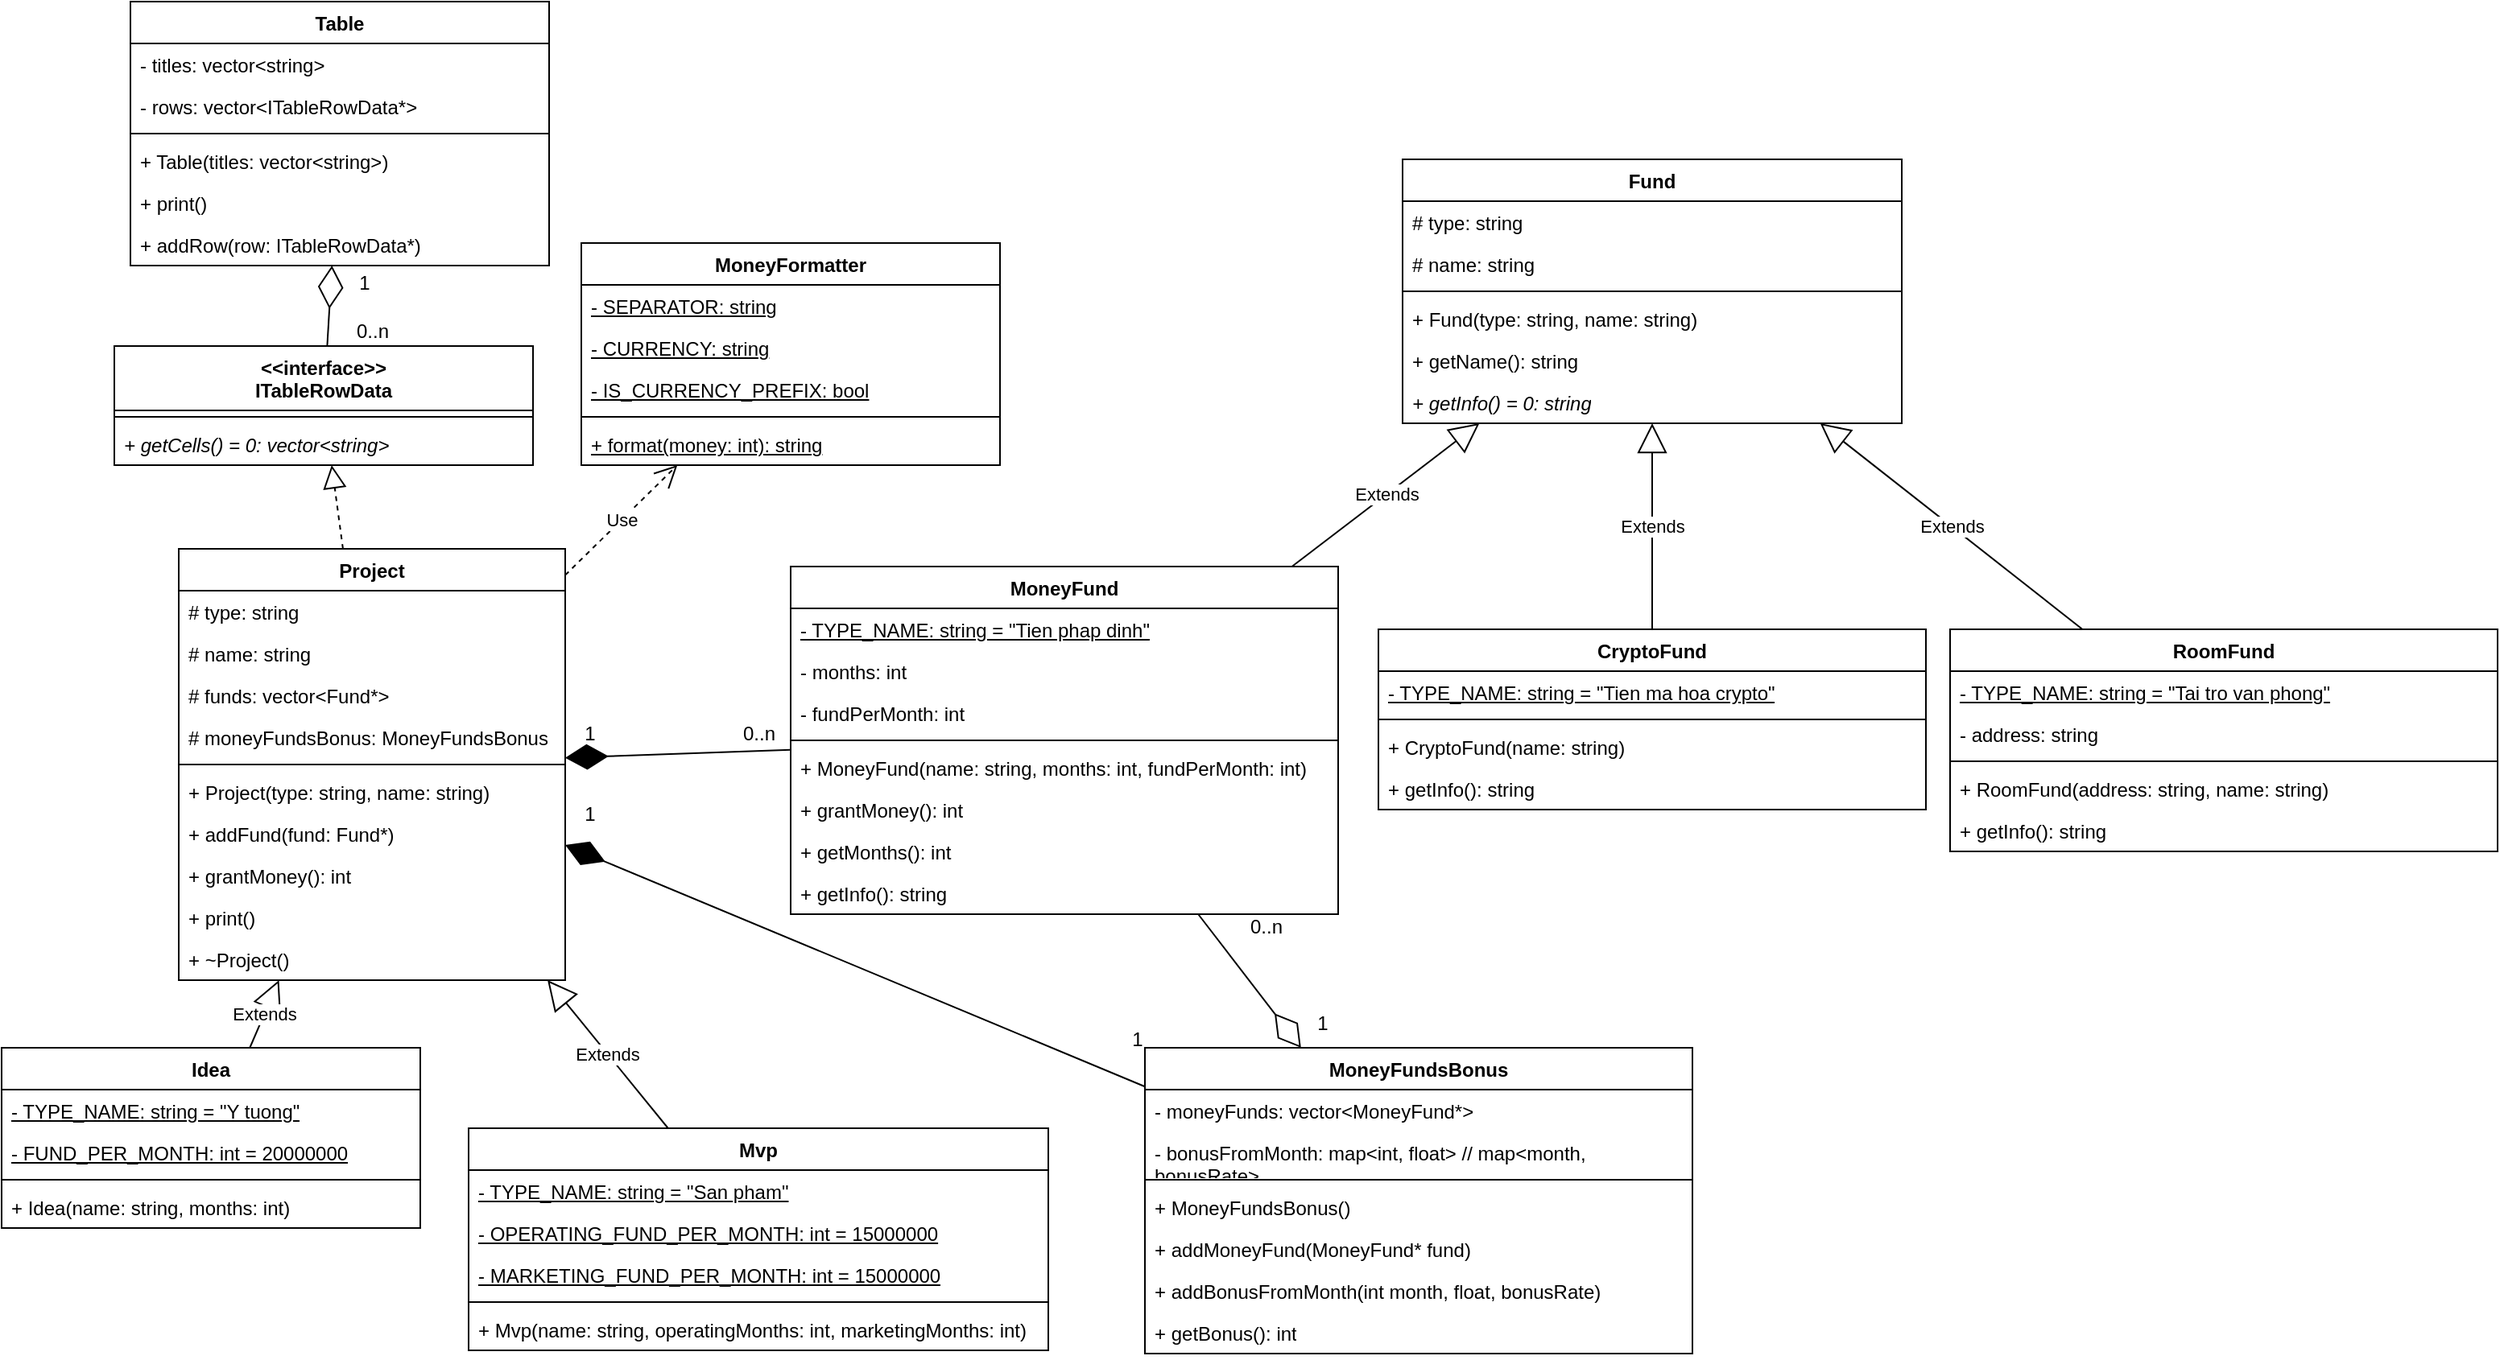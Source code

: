 <mxfile version="21.6.6" type="google">
  <diagram name="Page-1" id="ewAJtJAnc_Y8RpBzLz0w">
    <mxGraphModel grid="1" page="1" gridSize="10" guides="1" tooltips="1" connect="1" arrows="1" fold="1" pageScale="1" pageWidth="850" pageHeight="1100" math="0" shadow="0">
      <root>
        <mxCell id="0" />
        <mxCell id="1" parent="0" />
        <mxCell id="tlYxguj1pBxZnLDJ_f96-1" value="Project" style="swimlane;fontStyle=1;align=center;verticalAlign=top;childLayout=stackLayout;horizontal=1;startSize=26;horizontalStack=0;resizeParent=1;resizeParentMax=0;resizeLast=0;collapsible=1;marginBottom=0;whiteSpace=wrap;html=1;" vertex="1" parent="1">
          <mxGeometry x="230" y="210" width="240" height="268" as="geometry" />
        </mxCell>
        <mxCell id="tlYxguj1pBxZnLDJ_f96-2" value="# type: string" style="text;strokeColor=none;fillColor=none;align=left;verticalAlign=top;spacingLeft=4;spacingRight=4;overflow=hidden;rotatable=0;points=[[0,0.5],[1,0.5]];portConstraint=eastwest;whiteSpace=wrap;html=1;" vertex="1" parent="tlYxguj1pBxZnLDJ_f96-1">
          <mxGeometry y="26" width="240" height="26" as="geometry" />
        </mxCell>
        <mxCell id="tlYxguj1pBxZnLDJ_f96-21" value="# name: string" style="text;strokeColor=none;fillColor=none;align=left;verticalAlign=top;spacingLeft=4;spacingRight=4;overflow=hidden;rotatable=0;points=[[0,0.5],[1,0.5]];portConstraint=eastwest;whiteSpace=wrap;html=1;" vertex="1" parent="tlYxguj1pBxZnLDJ_f96-1">
          <mxGeometry y="52" width="240" height="26" as="geometry" />
        </mxCell>
        <mxCell id="tlYxguj1pBxZnLDJ_f96-26" value="# funds: vector&amp;lt;Fund*&amp;gt;" style="text;strokeColor=none;fillColor=none;align=left;verticalAlign=top;spacingLeft=4;spacingRight=4;overflow=hidden;rotatable=0;points=[[0,0.5],[1,0.5]];portConstraint=eastwest;whiteSpace=wrap;html=1;" vertex="1" parent="tlYxguj1pBxZnLDJ_f96-1">
          <mxGeometry y="78" width="240" height="26" as="geometry" />
        </mxCell>
        <mxCell id="tlYxguj1pBxZnLDJ_f96-110" value="# moneyFundsBonus: MoneyFundsBonus" style="text;strokeColor=none;fillColor=none;align=left;verticalAlign=top;spacingLeft=4;spacingRight=4;overflow=hidden;rotatable=0;points=[[0,0.5],[1,0.5]];portConstraint=eastwest;whiteSpace=wrap;html=1;" vertex="1" parent="tlYxguj1pBxZnLDJ_f96-1">
          <mxGeometry y="104" width="240" height="26" as="geometry" />
        </mxCell>
        <mxCell id="tlYxguj1pBxZnLDJ_f96-3" value="" style="line;strokeWidth=1;fillColor=none;align=left;verticalAlign=middle;spacingTop=-1;spacingLeft=3;spacingRight=3;rotatable=0;labelPosition=right;points=[];portConstraint=eastwest;strokeColor=inherit;" vertex="1" parent="tlYxguj1pBxZnLDJ_f96-1">
          <mxGeometry y="130" width="240" height="8" as="geometry" />
        </mxCell>
        <mxCell id="tlYxguj1pBxZnLDJ_f96-4" value="+ Project(type: string, name: string)" style="text;strokeColor=none;fillColor=none;align=left;verticalAlign=top;spacingLeft=4;spacingRight=4;overflow=hidden;rotatable=0;points=[[0,0.5],[1,0.5]];portConstraint=eastwest;whiteSpace=wrap;html=1;" vertex="1" parent="tlYxguj1pBxZnLDJ_f96-1">
          <mxGeometry y="138" width="240" height="26" as="geometry" />
        </mxCell>
        <mxCell id="tlYxguj1pBxZnLDJ_f96-35" value="+ addFund(fund: Fund*)" style="text;strokeColor=none;fillColor=none;align=left;verticalAlign=top;spacingLeft=4;spacingRight=4;overflow=hidden;rotatable=0;points=[[0,0.5],[1,0.5]];portConstraint=eastwest;whiteSpace=wrap;html=1;" vertex="1" parent="tlYxguj1pBxZnLDJ_f96-1">
          <mxGeometry y="164" width="240" height="26" as="geometry" />
        </mxCell>
        <mxCell id="tlYxguj1pBxZnLDJ_f96-25" value="+ grantMoney(): int" style="text;strokeColor=none;fillColor=none;align=left;verticalAlign=top;spacingLeft=4;spacingRight=4;overflow=hidden;rotatable=0;points=[[0,0.5],[1,0.5]];portConstraint=eastwest;whiteSpace=wrap;html=1;" vertex="1" parent="tlYxguj1pBxZnLDJ_f96-1">
          <mxGeometry y="190" width="240" height="26" as="geometry" />
        </mxCell>
        <mxCell id="tlYxguj1pBxZnLDJ_f96-22" value="+ print()" style="text;strokeColor=none;fillColor=none;align=left;verticalAlign=top;spacingLeft=4;spacingRight=4;overflow=hidden;rotatable=0;points=[[0,0.5],[1,0.5]];portConstraint=eastwest;whiteSpace=wrap;html=1;" vertex="1" parent="tlYxguj1pBxZnLDJ_f96-1">
          <mxGeometry y="216" width="240" height="26" as="geometry" />
        </mxCell>
        <mxCell id="tlYxguj1pBxZnLDJ_f96-33" value="+ ~Project()" style="text;strokeColor=none;fillColor=none;align=left;verticalAlign=top;spacingLeft=4;spacingRight=4;overflow=hidden;rotatable=0;points=[[0,0.5],[1,0.5]];portConstraint=eastwest;whiteSpace=wrap;html=1;" vertex="1" parent="tlYxguj1pBxZnLDJ_f96-1">
          <mxGeometry y="242" width="240" height="26" as="geometry" />
        </mxCell>
        <mxCell id="tlYxguj1pBxZnLDJ_f96-5" value="Idea" style="swimlane;fontStyle=1;align=center;verticalAlign=top;childLayout=stackLayout;horizontal=1;startSize=26;horizontalStack=0;resizeParent=1;resizeParentMax=0;resizeLast=0;collapsible=1;marginBottom=0;whiteSpace=wrap;html=1;" vertex="1" parent="1">
          <mxGeometry x="120" y="520" width="260" height="112" as="geometry" />
        </mxCell>
        <mxCell id="tlYxguj1pBxZnLDJ_f96-6" value="- TYPE_NAME: string = &quot;Y tuong&quot;" style="text;strokeColor=none;fillColor=none;align=left;verticalAlign=top;spacingLeft=4;spacingRight=4;overflow=hidden;rotatable=0;points=[[0,0.5],[1,0.5]];portConstraint=eastwest;whiteSpace=wrap;html=1;fontStyle=4" vertex="1" parent="tlYxguj1pBxZnLDJ_f96-5">
          <mxGeometry y="26" width="260" height="26" as="geometry" />
        </mxCell>
        <mxCell id="tlYxguj1pBxZnLDJ_f96-32" value="- FUND_PER_MONTH: int = 20000000" style="text;strokeColor=none;fillColor=none;align=left;verticalAlign=top;spacingLeft=4;spacingRight=4;overflow=hidden;rotatable=0;points=[[0,0.5],[1,0.5]];portConstraint=eastwest;whiteSpace=wrap;html=1;fontStyle=4" vertex="1" parent="tlYxguj1pBxZnLDJ_f96-5">
          <mxGeometry y="52" width="260" height="26" as="geometry" />
        </mxCell>
        <mxCell id="tlYxguj1pBxZnLDJ_f96-7" value="" style="line;strokeWidth=1;fillColor=none;align=left;verticalAlign=middle;spacingTop=-1;spacingLeft=3;spacingRight=3;rotatable=0;labelPosition=right;points=[];portConstraint=eastwest;strokeColor=inherit;" vertex="1" parent="tlYxguj1pBxZnLDJ_f96-5">
          <mxGeometry y="78" width="260" height="8" as="geometry" />
        </mxCell>
        <mxCell id="tlYxguj1pBxZnLDJ_f96-8" value="+ Idea(name: string, months: int)" style="text;strokeColor=none;fillColor=none;align=left;verticalAlign=top;spacingLeft=4;spacingRight=4;overflow=hidden;rotatable=0;points=[[0,0.5],[1,0.5]];portConstraint=eastwest;whiteSpace=wrap;html=1;" vertex="1" parent="tlYxguj1pBxZnLDJ_f96-5">
          <mxGeometry y="86" width="260" height="26" as="geometry" />
        </mxCell>
        <mxCell id="tlYxguj1pBxZnLDJ_f96-9" value="Mvp" style="swimlane;fontStyle=1;align=center;verticalAlign=top;childLayout=stackLayout;horizontal=1;startSize=26;horizontalStack=0;resizeParent=1;resizeParentMax=0;resizeLast=0;collapsible=1;marginBottom=0;whiteSpace=wrap;html=1;" vertex="1" parent="1">
          <mxGeometry x="410" y="570" width="360" height="138" as="geometry" />
        </mxCell>
        <mxCell id="tlYxguj1pBxZnLDJ_f96-10" value="- TYPE_NAME: string = &quot;San pham&quot;" style="text;strokeColor=none;fillColor=none;align=left;verticalAlign=top;spacingLeft=4;spacingRight=4;overflow=hidden;rotatable=0;points=[[0,0.5],[1,0.5]];portConstraint=eastwest;whiteSpace=wrap;html=1;fontStyle=4" vertex="1" parent="tlYxguj1pBxZnLDJ_f96-9">
          <mxGeometry y="26" width="360" height="26" as="geometry" />
        </mxCell>
        <mxCell id="tlYxguj1pBxZnLDJ_f96-24" value="- OPERATING_FUND_PER_MONTH: int = 15000000" style="text;strokeColor=none;fillColor=none;align=left;verticalAlign=top;spacingLeft=4;spacingRight=4;overflow=hidden;rotatable=0;points=[[0,0.5],[1,0.5]];portConstraint=eastwest;whiteSpace=wrap;html=1;fontStyle=4" vertex="1" parent="tlYxguj1pBxZnLDJ_f96-9">
          <mxGeometry y="52" width="360" height="26" as="geometry" />
        </mxCell>
        <mxCell id="tlYxguj1pBxZnLDJ_f96-36" value="- MARKETING_FUND_PER_MONTH: int = 15000000" style="text;strokeColor=none;fillColor=none;align=left;verticalAlign=top;spacingLeft=4;spacingRight=4;overflow=hidden;rotatable=0;points=[[0,0.5],[1,0.5]];portConstraint=eastwest;whiteSpace=wrap;html=1;fontStyle=4" vertex="1" parent="tlYxguj1pBxZnLDJ_f96-9">
          <mxGeometry y="78" width="360" height="26" as="geometry" />
        </mxCell>
        <mxCell id="tlYxguj1pBxZnLDJ_f96-11" value="" style="line;strokeWidth=1;fillColor=none;align=left;verticalAlign=middle;spacingTop=-1;spacingLeft=3;spacingRight=3;rotatable=0;labelPosition=right;points=[];portConstraint=eastwest;strokeColor=inherit;" vertex="1" parent="tlYxguj1pBxZnLDJ_f96-9">
          <mxGeometry y="104" width="360" height="8" as="geometry" />
        </mxCell>
        <mxCell id="tlYxguj1pBxZnLDJ_f96-12" value="+ Mvp(name: string, operatingMonths: int, marketingMonths: int)" style="text;strokeColor=none;fillColor=none;align=left;verticalAlign=top;spacingLeft=4;spacingRight=4;overflow=hidden;rotatable=0;points=[[0,0.5],[1,0.5]];portConstraint=eastwest;whiteSpace=wrap;html=1;" vertex="1" parent="tlYxguj1pBxZnLDJ_f96-9">
          <mxGeometry y="112" width="360" height="26" as="geometry" />
        </mxCell>
        <mxCell id="tlYxguj1pBxZnLDJ_f96-13" value="Extends" style="endArrow=block;endSize=16;endFill=0;html=1;rounded=0;" edge="1" parent="1" source="tlYxguj1pBxZnLDJ_f96-5" target="tlYxguj1pBxZnLDJ_f96-1">
          <mxGeometry width="160" relative="1" as="geometry">
            <mxPoint x="350" y="410" as="sourcePoint" />
            <mxPoint x="510" y="410" as="targetPoint" />
          </mxGeometry>
        </mxCell>
        <mxCell id="tlYxguj1pBxZnLDJ_f96-14" value="Extends" style="endArrow=block;endSize=16;endFill=0;html=1;rounded=0;" edge="1" parent="1" source="tlYxguj1pBxZnLDJ_f96-9" target="tlYxguj1pBxZnLDJ_f96-1">
          <mxGeometry width="160" relative="1" as="geometry">
            <mxPoint x="350" y="330" as="sourcePoint" />
            <mxPoint x="420" y="256" as="targetPoint" />
          </mxGeometry>
        </mxCell>
        <mxCell id="tlYxguj1pBxZnLDJ_f96-15" value="MoneyFund" style="swimlane;fontStyle=1;align=center;verticalAlign=top;childLayout=stackLayout;horizontal=1;startSize=26;horizontalStack=0;resizeParent=1;resizeParentMax=0;resizeLast=0;collapsible=1;marginBottom=0;whiteSpace=wrap;html=1;" vertex="1" parent="1">
          <mxGeometry x="610" y="221" width="340" height="216" as="geometry" />
        </mxCell>
        <mxCell id="tlYxguj1pBxZnLDJ_f96-92" value="- TYPE_NAME: string = &quot;Tien phap dinh&quot;" style="text;strokeColor=none;fillColor=none;align=left;verticalAlign=top;spacingLeft=4;spacingRight=4;overflow=hidden;rotatable=0;points=[[0,0.5],[1,0.5]];portConstraint=eastwest;whiteSpace=wrap;html=1;fontStyle=4" vertex="1" parent="tlYxguj1pBxZnLDJ_f96-15">
          <mxGeometry y="26" width="340" height="26" as="geometry" />
        </mxCell>
        <mxCell id="tlYxguj1pBxZnLDJ_f96-16" value="- months: int" style="text;strokeColor=none;fillColor=none;align=left;verticalAlign=top;spacingLeft=4;spacingRight=4;overflow=hidden;rotatable=0;points=[[0,0.5],[1,0.5]];portConstraint=eastwest;whiteSpace=wrap;html=1;" vertex="1" parent="tlYxguj1pBxZnLDJ_f96-15">
          <mxGeometry y="52" width="340" height="26" as="geometry" />
        </mxCell>
        <mxCell id="tlYxguj1pBxZnLDJ_f96-20" value="- fundPerMonth: int" style="text;strokeColor=none;fillColor=none;align=left;verticalAlign=top;spacingLeft=4;spacingRight=4;overflow=hidden;rotatable=0;points=[[0,0.5],[1,0.5]];portConstraint=eastwest;whiteSpace=wrap;html=1;" vertex="1" parent="tlYxguj1pBxZnLDJ_f96-15">
          <mxGeometry y="78" width="340" height="26" as="geometry" />
        </mxCell>
        <mxCell id="tlYxguj1pBxZnLDJ_f96-17" value="" style="line;strokeWidth=1;fillColor=none;align=left;verticalAlign=middle;spacingTop=-1;spacingLeft=3;spacingRight=3;rotatable=0;labelPosition=right;points=[];portConstraint=eastwest;strokeColor=inherit;" vertex="1" parent="tlYxguj1pBxZnLDJ_f96-15">
          <mxGeometry y="104" width="340" height="8" as="geometry" />
        </mxCell>
        <mxCell id="tlYxguj1pBxZnLDJ_f96-34" value="&lt;div&gt;+ MoneyFund(name: string, months: int, fundPerMonth: int)&lt;/div&gt;" style="text;strokeColor=none;fillColor=none;align=left;verticalAlign=top;spacingLeft=4;spacingRight=4;overflow=hidden;rotatable=0;points=[[0,0.5],[1,0.5]];portConstraint=eastwest;whiteSpace=wrap;html=1;" vertex="1" parent="tlYxguj1pBxZnLDJ_f96-15">
          <mxGeometry y="112" width="340" height="26" as="geometry" />
        </mxCell>
        <mxCell id="tlYxguj1pBxZnLDJ_f96-18" value="+ grantMoney(): int" style="text;strokeColor=none;fillColor=none;align=left;verticalAlign=top;spacingLeft=4;spacingRight=4;overflow=hidden;rotatable=0;points=[[0,0.5],[1,0.5]];portConstraint=eastwest;whiteSpace=wrap;html=1;" vertex="1" parent="tlYxguj1pBxZnLDJ_f96-15">
          <mxGeometry y="138" width="340" height="26" as="geometry" />
        </mxCell>
        <mxCell id="tlYxguj1pBxZnLDJ_f96-31" value="+ getMonths(): int" style="text;strokeColor=none;fillColor=none;align=left;verticalAlign=top;spacingLeft=4;spacingRight=4;overflow=hidden;rotatable=0;points=[[0,0.5],[1,0.5]];portConstraint=eastwest;whiteSpace=wrap;html=1;" vertex="1" parent="tlYxguj1pBxZnLDJ_f96-15">
          <mxGeometry y="164" width="340" height="26" as="geometry" />
        </mxCell>
        <mxCell id="tlYxguj1pBxZnLDJ_f96-37" value="+ getInfo(): string" style="text;strokeColor=none;fillColor=none;align=left;verticalAlign=top;spacingLeft=4;spacingRight=4;overflow=hidden;rotatable=0;points=[[0,0.5],[1,0.5]];portConstraint=eastwest;whiteSpace=wrap;html=1;" vertex="1" parent="tlYxguj1pBxZnLDJ_f96-15">
          <mxGeometry y="190" width="340" height="26" as="geometry" />
        </mxCell>
        <mxCell id="tlYxguj1pBxZnLDJ_f96-27" value="" style="endArrow=diamondThin;endFill=1;endSize=24;html=1;rounded=0;" edge="1" parent="1" source="tlYxguj1pBxZnLDJ_f96-15" target="tlYxguj1pBxZnLDJ_f96-1">
          <mxGeometry width="160" relative="1" as="geometry">
            <mxPoint x="380" y="190" as="sourcePoint" />
            <mxPoint x="540" y="190" as="targetPoint" />
          </mxGeometry>
        </mxCell>
        <mxCell id="tlYxguj1pBxZnLDJ_f96-28" value="1" style="text;html=1;align=center;verticalAlign=middle;resizable=0;points=[];autosize=1;strokeColor=none;fillColor=none;" vertex="1" parent="1">
          <mxGeometry x="470" y="310" width="30" height="30" as="geometry" />
        </mxCell>
        <mxCell id="tlYxguj1pBxZnLDJ_f96-29" value="0..n" style="text;html=1;align=center;verticalAlign=middle;resizable=0;points=[];autosize=1;strokeColor=none;fillColor=none;" vertex="1" parent="1">
          <mxGeometry x="570" y="310" width="40" height="30" as="geometry" />
        </mxCell>
        <mxCell id="tlYxguj1pBxZnLDJ_f96-38" value="MoneyFormatter" style="swimlane;fontStyle=1;align=center;verticalAlign=top;childLayout=stackLayout;horizontal=1;startSize=26;horizontalStack=0;resizeParent=1;resizeParentMax=0;resizeLast=0;collapsible=1;marginBottom=0;whiteSpace=wrap;html=1;" vertex="1" parent="1">
          <mxGeometry x="480" y="20" width="260" height="138" as="geometry" />
        </mxCell>
        <mxCell id="tlYxguj1pBxZnLDJ_f96-39" value="- SEPARATOR: string" style="text;strokeColor=none;fillColor=none;align=left;verticalAlign=top;spacingLeft=4;spacingRight=4;overflow=hidden;rotatable=0;points=[[0,0.5],[1,0.5]];portConstraint=eastwest;whiteSpace=wrap;html=1;fontStyle=4" vertex="1" parent="tlYxguj1pBxZnLDJ_f96-38">
          <mxGeometry y="26" width="260" height="26" as="geometry" />
        </mxCell>
        <mxCell id="tlYxguj1pBxZnLDJ_f96-40" value="- CURRENCY: string" style="text;strokeColor=none;fillColor=none;align=left;verticalAlign=top;spacingLeft=4;spacingRight=4;overflow=hidden;rotatable=0;points=[[0,0.5],[1,0.5]];portConstraint=eastwest;whiteSpace=wrap;html=1;fontStyle=4" vertex="1" parent="tlYxguj1pBxZnLDJ_f96-38">
          <mxGeometry y="52" width="260" height="26" as="geometry" />
        </mxCell>
        <mxCell id="tlYxguj1pBxZnLDJ_f96-43" value="- IS_CURRENCY_PREFIX: bool" style="text;strokeColor=none;fillColor=none;align=left;verticalAlign=top;spacingLeft=4;spacingRight=4;overflow=hidden;rotatable=0;points=[[0,0.5],[1,0.5]];portConstraint=eastwest;whiteSpace=wrap;html=1;fontStyle=4" vertex="1" parent="tlYxguj1pBxZnLDJ_f96-38">
          <mxGeometry y="78" width="260" height="26" as="geometry" />
        </mxCell>
        <mxCell id="tlYxguj1pBxZnLDJ_f96-41" value="" style="line;strokeWidth=1;fillColor=none;align=left;verticalAlign=middle;spacingTop=-1;spacingLeft=3;spacingRight=3;rotatable=0;labelPosition=right;points=[];portConstraint=eastwest;strokeColor=inherit;" vertex="1" parent="tlYxguj1pBxZnLDJ_f96-38">
          <mxGeometry y="104" width="260" height="8" as="geometry" />
        </mxCell>
        <mxCell id="tlYxguj1pBxZnLDJ_f96-42" value="+ format(money: int): string" style="text;strokeColor=none;fillColor=none;align=left;verticalAlign=top;spacingLeft=4;spacingRight=4;overflow=hidden;rotatable=0;points=[[0,0.5],[1,0.5]];portConstraint=eastwest;whiteSpace=wrap;html=1;fontStyle=4" vertex="1" parent="tlYxguj1pBxZnLDJ_f96-38">
          <mxGeometry y="112" width="260" height="26" as="geometry" />
        </mxCell>
        <mxCell id="tlYxguj1pBxZnLDJ_f96-44" value="Use" style="endArrow=open;endSize=12;dashed=1;html=1;rounded=0;" edge="1" parent="1" source="tlYxguj1pBxZnLDJ_f96-1" target="tlYxguj1pBxZnLDJ_f96-38">
          <mxGeometry width="160" relative="1" as="geometry">
            <mxPoint x="420" y="220" as="sourcePoint" />
            <mxPoint x="580" y="220" as="targetPoint" />
          </mxGeometry>
        </mxCell>
        <mxCell id="tlYxguj1pBxZnLDJ_f96-45" value="&lt;div&gt;&amp;lt;&amp;lt;interface&amp;gt;&amp;gt;&lt;br&gt;&lt;/div&gt;&lt;div&gt;ITableRowData&lt;/div&gt;" style="swimlane;fontStyle=1;align=center;verticalAlign=top;childLayout=stackLayout;horizontal=1;startSize=40;horizontalStack=0;resizeParent=1;resizeParentMax=0;resizeLast=0;collapsible=1;marginBottom=0;whiteSpace=wrap;html=1;" vertex="1" parent="1">
          <mxGeometry x="190" y="84" width="260" height="74" as="geometry" />
        </mxCell>
        <mxCell id="tlYxguj1pBxZnLDJ_f96-49" value="" style="line;strokeWidth=1;fillColor=none;align=left;verticalAlign=middle;spacingTop=-1;spacingLeft=3;spacingRight=3;rotatable=0;labelPosition=right;points=[];portConstraint=eastwest;strokeColor=inherit;" vertex="1" parent="tlYxguj1pBxZnLDJ_f96-45">
          <mxGeometry y="40" width="260" height="8" as="geometry" />
        </mxCell>
        <mxCell id="tlYxguj1pBxZnLDJ_f96-50" value="+ getCells() = 0: vector&amp;lt;string&amp;gt;" style="text;strokeColor=none;fillColor=none;align=left;verticalAlign=top;spacingLeft=4;spacingRight=4;overflow=hidden;rotatable=0;points=[[0,0.5],[1,0.5]];portConstraint=eastwest;whiteSpace=wrap;html=1;fontStyle=2" vertex="1" parent="tlYxguj1pBxZnLDJ_f96-45">
          <mxGeometry y="48" width="260" height="26" as="geometry" />
        </mxCell>
        <mxCell id="tlYxguj1pBxZnLDJ_f96-51" value="" style="endArrow=block;dashed=1;endFill=0;endSize=12;html=1;rounded=0;" edge="1" parent="1" source="tlYxguj1pBxZnLDJ_f96-1" target="tlYxguj1pBxZnLDJ_f96-45">
          <mxGeometry width="160" relative="1" as="geometry">
            <mxPoint x="420" y="140" as="sourcePoint" />
            <mxPoint x="580" y="140" as="targetPoint" />
          </mxGeometry>
        </mxCell>
        <mxCell id="tlYxguj1pBxZnLDJ_f96-52" value="Table" style="swimlane;fontStyle=1;align=center;verticalAlign=top;childLayout=stackLayout;horizontal=1;startSize=26;horizontalStack=0;resizeParent=1;resizeParentMax=0;resizeLast=0;collapsible=1;marginBottom=0;whiteSpace=wrap;html=1;" vertex="1" parent="1">
          <mxGeometry x="200" y="-130" width="260" height="164" as="geometry" />
        </mxCell>
        <mxCell id="tlYxguj1pBxZnLDJ_f96-55" value="- titles: vector&amp;lt;string&amp;gt;" style="text;strokeColor=none;fillColor=none;align=left;verticalAlign=top;spacingLeft=4;spacingRight=4;overflow=hidden;rotatable=0;points=[[0,0.5],[1,0.5]];portConstraint=eastwest;whiteSpace=wrap;html=1;fontStyle=0" vertex="1" parent="tlYxguj1pBxZnLDJ_f96-52">
          <mxGeometry y="26" width="260" height="26" as="geometry" />
        </mxCell>
        <mxCell id="tlYxguj1pBxZnLDJ_f96-58" value="- rows: vector&amp;lt;ITableRowData*&amp;gt;" style="text;strokeColor=none;fillColor=none;align=left;verticalAlign=top;spacingLeft=4;spacingRight=4;overflow=hidden;rotatable=0;points=[[0,0.5],[1,0.5]];portConstraint=eastwest;whiteSpace=wrap;html=1;fontStyle=0" vertex="1" parent="tlYxguj1pBxZnLDJ_f96-52">
          <mxGeometry y="52" width="260" height="26" as="geometry" />
        </mxCell>
        <mxCell id="tlYxguj1pBxZnLDJ_f96-56" value="" style="line;strokeWidth=1;fillColor=none;align=left;verticalAlign=middle;spacingTop=-1;spacingLeft=3;spacingRight=3;rotatable=0;labelPosition=right;points=[];portConstraint=eastwest;strokeColor=inherit;" vertex="1" parent="tlYxguj1pBxZnLDJ_f96-52">
          <mxGeometry y="78" width="260" height="8" as="geometry" />
        </mxCell>
        <mxCell id="tlYxguj1pBxZnLDJ_f96-57" value="+ Table(titles: vector&amp;lt;string&amp;gt;)" style="text;strokeColor=none;fillColor=none;align=left;verticalAlign=top;spacingLeft=4;spacingRight=4;overflow=hidden;rotatable=0;points=[[0,0.5],[1,0.5]];portConstraint=eastwest;whiteSpace=wrap;html=1;fontStyle=0" vertex="1" parent="tlYxguj1pBxZnLDJ_f96-52">
          <mxGeometry y="86" width="260" height="26" as="geometry" />
        </mxCell>
        <mxCell id="tlYxguj1pBxZnLDJ_f96-59" value="+ print()" style="text;strokeColor=none;fillColor=none;align=left;verticalAlign=top;spacingLeft=4;spacingRight=4;overflow=hidden;rotatable=0;points=[[0,0.5],[1,0.5]];portConstraint=eastwest;whiteSpace=wrap;html=1;fontStyle=0" vertex="1" parent="tlYxguj1pBxZnLDJ_f96-52">
          <mxGeometry y="112" width="260" height="26" as="geometry" />
        </mxCell>
        <mxCell id="tlYxguj1pBxZnLDJ_f96-60" value="+ addRow(row: ITableRowData*)" style="text;strokeColor=none;fillColor=none;align=left;verticalAlign=top;spacingLeft=4;spacingRight=4;overflow=hidden;rotatable=0;points=[[0,0.5],[1,0.5]];portConstraint=eastwest;whiteSpace=wrap;html=1;fontStyle=0" vertex="1" parent="tlYxguj1pBxZnLDJ_f96-52">
          <mxGeometry y="138" width="260" height="26" as="geometry" />
        </mxCell>
        <mxCell id="tlYxguj1pBxZnLDJ_f96-62" value="" style="endArrow=diamondThin;endFill=0;endSize=24;html=1;rounded=0;" edge="1" parent="1" source="tlYxguj1pBxZnLDJ_f96-45" target="tlYxguj1pBxZnLDJ_f96-52">
          <mxGeometry width="160" relative="1" as="geometry">
            <mxPoint x="420" y="-10" as="sourcePoint" />
            <mxPoint x="580" y="-10" as="targetPoint" />
          </mxGeometry>
        </mxCell>
        <mxCell id="tlYxguj1pBxZnLDJ_f96-63" value="1" style="text;html=1;align=center;verticalAlign=middle;resizable=0;points=[];autosize=1;strokeColor=none;fillColor=none;" vertex="1" parent="1">
          <mxGeometry x="330" y="30" width="30" height="30" as="geometry" />
        </mxCell>
        <mxCell id="tlYxguj1pBxZnLDJ_f96-64" value="0..n" style="text;html=1;align=center;verticalAlign=middle;resizable=0;points=[];autosize=1;strokeColor=none;fillColor=none;" vertex="1" parent="1">
          <mxGeometry x="330" y="60" width="40" height="30" as="geometry" />
        </mxCell>
        <mxCell id="tlYxguj1pBxZnLDJ_f96-65" value="Fund" style="swimlane;fontStyle=1;align=center;verticalAlign=top;childLayout=stackLayout;horizontal=1;startSize=26;horizontalStack=0;resizeParent=1;resizeParentMax=0;resizeLast=0;collapsible=1;marginBottom=0;whiteSpace=wrap;html=1;" vertex="1" parent="1">
          <mxGeometry x="990" y="-32" width="310" height="164" as="geometry" />
        </mxCell>
        <mxCell id="tlYxguj1pBxZnLDJ_f96-66" value="# type: string" style="text;strokeColor=none;fillColor=none;align=left;verticalAlign=top;spacingLeft=4;spacingRight=4;overflow=hidden;rotatable=0;points=[[0,0.5],[1,0.5]];portConstraint=eastwest;whiteSpace=wrap;html=1;" vertex="1" parent="tlYxguj1pBxZnLDJ_f96-65">
          <mxGeometry y="26" width="310" height="26" as="geometry" />
        </mxCell>
        <mxCell id="tlYxguj1pBxZnLDJ_f96-76" value="# name: string" style="text;strokeColor=none;fillColor=none;align=left;verticalAlign=top;spacingLeft=4;spacingRight=4;overflow=hidden;rotatable=0;points=[[0,0.5],[1,0.5]];portConstraint=eastwest;whiteSpace=wrap;html=1;" vertex="1" parent="tlYxguj1pBxZnLDJ_f96-65">
          <mxGeometry y="52" width="310" height="26" as="geometry" />
        </mxCell>
        <mxCell id="tlYxguj1pBxZnLDJ_f96-69" value="" style="line;strokeWidth=1;fillColor=none;align=left;verticalAlign=middle;spacingTop=-1;spacingLeft=3;spacingRight=3;rotatable=0;labelPosition=right;points=[];portConstraint=eastwest;strokeColor=inherit;" vertex="1" parent="tlYxguj1pBxZnLDJ_f96-65">
          <mxGeometry y="78" width="310" height="8" as="geometry" />
        </mxCell>
        <mxCell id="tlYxguj1pBxZnLDJ_f96-70" value="&lt;div&gt;+ Fund(type: string, name: string)&lt;/div&gt;" style="text;strokeColor=none;fillColor=none;align=left;verticalAlign=top;spacingLeft=4;spacingRight=4;overflow=hidden;rotatable=0;points=[[0,0.5],[1,0.5]];portConstraint=eastwest;whiteSpace=wrap;html=1;" vertex="1" parent="tlYxguj1pBxZnLDJ_f96-65">
          <mxGeometry y="86" width="310" height="26" as="geometry" />
        </mxCell>
        <mxCell id="tlYxguj1pBxZnLDJ_f96-72" value="+ getName(): string" style="text;strokeColor=none;fillColor=none;align=left;verticalAlign=top;spacingLeft=4;spacingRight=4;overflow=hidden;rotatable=0;points=[[0,0.5],[1,0.5]];portConstraint=eastwest;whiteSpace=wrap;html=1;" vertex="1" parent="tlYxguj1pBxZnLDJ_f96-65">
          <mxGeometry y="112" width="310" height="26" as="geometry" />
        </mxCell>
        <mxCell id="tlYxguj1pBxZnLDJ_f96-74" value="+ getInfo() = 0: string" style="text;strokeColor=none;fillColor=none;align=left;verticalAlign=top;spacingLeft=4;spacingRight=4;overflow=hidden;rotatable=0;points=[[0,0.5],[1,0.5]];portConstraint=eastwest;whiteSpace=wrap;html=1;fontStyle=2" vertex="1" parent="tlYxguj1pBxZnLDJ_f96-65">
          <mxGeometry y="138" width="310" height="26" as="geometry" />
        </mxCell>
        <mxCell id="tlYxguj1pBxZnLDJ_f96-75" value="Extends" style="endArrow=block;endSize=16;endFill=0;html=1;rounded=0;" edge="1" parent="1" source="tlYxguj1pBxZnLDJ_f96-15" target="tlYxguj1pBxZnLDJ_f96-65">
          <mxGeometry width="160" relative="1" as="geometry">
            <mxPoint x="810" y="300" as="sourcePoint" />
            <mxPoint x="970" y="300" as="targetPoint" />
          </mxGeometry>
        </mxCell>
        <mxCell id="tlYxguj1pBxZnLDJ_f96-77" value="CryptoFund" style="swimlane;fontStyle=1;align=center;verticalAlign=top;childLayout=stackLayout;horizontal=1;startSize=26;horizontalStack=0;resizeParent=1;resizeParentMax=0;resizeLast=0;collapsible=1;marginBottom=0;whiteSpace=wrap;html=1;" vertex="1" parent="1">
          <mxGeometry x="975" y="260" width="340" height="112" as="geometry" />
        </mxCell>
        <mxCell id="tlYxguj1pBxZnLDJ_f96-78" value="- TYPE_NAME: string = &quot;Tien ma hoa crypto&quot;" style="text;strokeColor=none;fillColor=none;align=left;verticalAlign=top;spacingLeft=4;spacingRight=4;overflow=hidden;rotatable=0;points=[[0,0.5],[1,0.5]];portConstraint=eastwest;whiteSpace=wrap;html=1;fontStyle=4" vertex="1" parent="tlYxguj1pBxZnLDJ_f96-77">
          <mxGeometry y="26" width="340" height="26" as="geometry" />
        </mxCell>
        <mxCell id="tlYxguj1pBxZnLDJ_f96-80" value="" style="line;strokeWidth=1;fillColor=none;align=left;verticalAlign=middle;spacingTop=-1;spacingLeft=3;spacingRight=3;rotatable=0;labelPosition=right;points=[];portConstraint=eastwest;strokeColor=inherit;" vertex="1" parent="tlYxguj1pBxZnLDJ_f96-77">
          <mxGeometry y="52" width="340" height="8" as="geometry" />
        </mxCell>
        <mxCell id="tlYxguj1pBxZnLDJ_f96-81" value="&lt;div&gt;+ CryptoFund(name: string)&lt;/div&gt;" style="text;strokeColor=none;fillColor=none;align=left;verticalAlign=top;spacingLeft=4;spacingRight=4;overflow=hidden;rotatable=0;points=[[0,0.5],[1,0.5]];portConstraint=eastwest;whiteSpace=wrap;html=1;" vertex="1" parent="tlYxguj1pBxZnLDJ_f96-77">
          <mxGeometry y="60" width="340" height="26" as="geometry" />
        </mxCell>
        <mxCell id="tlYxguj1pBxZnLDJ_f96-84" value="+ getInfo(): string" style="text;strokeColor=none;fillColor=none;align=left;verticalAlign=top;spacingLeft=4;spacingRight=4;overflow=hidden;rotatable=0;points=[[0,0.5],[1,0.5]];portConstraint=eastwest;whiteSpace=wrap;html=1;" vertex="1" parent="tlYxguj1pBxZnLDJ_f96-77">
          <mxGeometry y="86" width="340" height="26" as="geometry" />
        </mxCell>
        <mxCell id="tlYxguj1pBxZnLDJ_f96-85" value="Extends" style="endArrow=block;endSize=16;endFill=0;html=1;rounded=0;" edge="1" parent="1" source="tlYxguj1pBxZnLDJ_f96-77" target="tlYxguj1pBxZnLDJ_f96-65">
          <mxGeometry width="160" relative="1" as="geometry">
            <mxPoint x="920" y="231" as="sourcePoint" />
            <mxPoint x="1042" y="142" as="targetPoint" />
          </mxGeometry>
        </mxCell>
        <mxCell id="tlYxguj1pBxZnLDJ_f96-86" value="RoomFund" style="swimlane;fontStyle=1;align=center;verticalAlign=top;childLayout=stackLayout;horizontal=1;startSize=26;horizontalStack=0;resizeParent=1;resizeParentMax=0;resizeLast=0;collapsible=1;marginBottom=0;whiteSpace=wrap;html=1;" vertex="1" parent="1">
          <mxGeometry x="1330" y="260" width="340" height="138" as="geometry" />
        </mxCell>
        <mxCell id="tlYxguj1pBxZnLDJ_f96-93" value="- TYPE_NAME: string = &quot;Tai tro van phong&quot;" style="text;strokeColor=none;fillColor=none;align=left;verticalAlign=top;spacingLeft=4;spacingRight=4;overflow=hidden;rotatable=0;points=[[0,0.5],[1,0.5]];portConstraint=eastwest;whiteSpace=wrap;html=1;fontStyle=4" vertex="1" parent="tlYxguj1pBxZnLDJ_f96-86">
          <mxGeometry y="26" width="340" height="26" as="geometry" />
        </mxCell>
        <mxCell id="tlYxguj1pBxZnLDJ_f96-87" value="- address: string" style="text;strokeColor=none;fillColor=none;align=left;verticalAlign=top;spacingLeft=4;spacingRight=4;overflow=hidden;rotatable=0;points=[[0,0.5],[1,0.5]];portConstraint=eastwest;whiteSpace=wrap;html=1;" vertex="1" parent="tlYxguj1pBxZnLDJ_f96-86">
          <mxGeometry y="52" width="340" height="26" as="geometry" />
        </mxCell>
        <mxCell id="tlYxguj1pBxZnLDJ_f96-88" value="" style="line;strokeWidth=1;fillColor=none;align=left;verticalAlign=middle;spacingTop=-1;spacingLeft=3;spacingRight=3;rotatable=0;labelPosition=right;points=[];portConstraint=eastwest;strokeColor=inherit;" vertex="1" parent="tlYxguj1pBxZnLDJ_f96-86">
          <mxGeometry y="78" width="340" height="8" as="geometry" />
        </mxCell>
        <mxCell id="tlYxguj1pBxZnLDJ_f96-89" value="&lt;div&gt;+ RoomFund(address: string, name: string)&lt;/div&gt;" style="text;strokeColor=none;fillColor=none;align=left;verticalAlign=top;spacingLeft=4;spacingRight=4;overflow=hidden;rotatable=0;points=[[0,0.5],[1,0.5]];portConstraint=eastwest;whiteSpace=wrap;html=1;" vertex="1" parent="tlYxguj1pBxZnLDJ_f96-86">
          <mxGeometry y="86" width="340" height="26" as="geometry" />
        </mxCell>
        <mxCell id="tlYxguj1pBxZnLDJ_f96-90" value="+ getInfo(): string" style="text;strokeColor=none;fillColor=none;align=left;verticalAlign=top;spacingLeft=4;spacingRight=4;overflow=hidden;rotatable=0;points=[[0,0.5],[1,0.5]];portConstraint=eastwest;whiteSpace=wrap;html=1;" vertex="1" parent="tlYxguj1pBxZnLDJ_f96-86">
          <mxGeometry y="112" width="340" height="26" as="geometry" />
        </mxCell>
        <mxCell id="tlYxguj1pBxZnLDJ_f96-91" value="Extends" style="endArrow=block;endSize=16;endFill=0;html=1;rounded=0;" edge="1" parent="1" source="tlYxguj1pBxZnLDJ_f96-86" target="tlYxguj1pBxZnLDJ_f96-65">
          <mxGeometry width="160" relative="1" as="geometry">
            <mxPoint x="1155" y="270" as="sourcePoint" />
            <mxPoint x="1155" y="142" as="targetPoint" />
          </mxGeometry>
        </mxCell>
        <mxCell id="tlYxguj1pBxZnLDJ_f96-94" value="MoneyFundsBonus" style="swimlane;fontStyle=1;align=center;verticalAlign=top;childLayout=stackLayout;horizontal=1;startSize=26;horizontalStack=0;resizeParent=1;resizeParentMax=0;resizeLast=0;collapsible=1;marginBottom=0;whiteSpace=wrap;html=1;" vertex="1" parent="1">
          <mxGeometry x="830" y="520" width="340" height="190" as="geometry" />
        </mxCell>
        <mxCell id="tlYxguj1pBxZnLDJ_f96-96" value="- moneyFunds: vector&amp;lt;MoneyFund*&amp;gt;" style="text;strokeColor=none;fillColor=none;align=left;verticalAlign=top;spacingLeft=4;spacingRight=4;overflow=hidden;rotatable=0;points=[[0,0.5],[1,0.5]];portConstraint=eastwest;whiteSpace=wrap;html=1;" vertex="1" parent="tlYxguj1pBxZnLDJ_f96-94">
          <mxGeometry y="26" width="340" height="26" as="geometry" />
        </mxCell>
        <mxCell id="tlYxguj1pBxZnLDJ_f96-97" value="- bonusFromMonth: map&amp;lt;int, float&amp;gt; // map&amp;lt;month, bonusRate&amp;gt;" style="text;strokeColor=none;fillColor=none;align=left;verticalAlign=top;spacingLeft=4;spacingRight=4;overflow=hidden;rotatable=0;points=[[0,0.5],[1,0.5]];portConstraint=eastwest;whiteSpace=wrap;html=1;" vertex="1" parent="tlYxguj1pBxZnLDJ_f96-94">
          <mxGeometry y="52" width="340" height="26" as="geometry" />
        </mxCell>
        <mxCell id="tlYxguj1pBxZnLDJ_f96-98" value="" style="line;strokeWidth=1;fillColor=none;align=left;verticalAlign=middle;spacingTop=-1;spacingLeft=3;spacingRight=3;rotatable=0;labelPosition=right;points=[];portConstraint=eastwest;strokeColor=inherit;" vertex="1" parent="tlYxguj1pBxZnLDJ_f96-94">
          <mxGeometry y="78" width="340" height="8" as="geometry" />
        </mxCell>
        <mxCell id="tlYxguj1pBxZnLDJ_f96-99" value="+ MoneyFundsBonus()" style="text;strokeColor=none;fillColor=none;align=left;verticalAlign=top;spacingLeft=4;spacingRight=4;overflow=hidden;rotatable=0;points=[[0,0.5],[1,0.5]];portConstraint=eastwest;whiteSpace=wrap;html=1;" vertex="1" parent="tlYxguj1pBxZnLDJ_f96-94">
          <mxGeometry y="86" width="340" height="26" as="geometry" />
        </mxCell>
        <mxCell id="tlYxguj1pBxZnLDJ_f96-100" value="&lt;div&gt;+ addMoneyFund(MoneyFund* fund)&lt;br&gt;&lt;/div&gt;" style="text;strokeColor=none;fillColor=none;align=left;verticalAlign=top;spacingLeft=4;spacingRight=4;overflow=hidden;rotatable=0;points=[[0,0.5],[1,0.5]];portConstraint=eastwest;whiteSpace=wrap;html=1;" vertex="1" parent="tlYxguj1pBxZnLDJ_f96-94">
          <mxGeometry y="112" width="340" height="26" as="geometry" />
        </mxCell>
        <mxCell id="tlYxguj1pBxZnLDJ_f96-118" value="+ addBonusFromMonth(int month, float, bonusRate)" style="text;strokeColor=none;fillColor=none;align=left;verticalAlign=top;spacingLeft=4;spacingRight=4;overflow=hidden;rotatable=0;points=[[0,0.5],[1,0.5]];portConstraint=eastwest;whiteSpace=wrap;html=1;" vertex="1" parent="tlYxguj1pBxZnLDJ_f96-94">
          <mxGeometry y="138" width="340" height="26" as="geometry" />
        </mxCell>
        <mxCell id="tlYxguj1pBxZnLDJ_f96-102" value="+ getBonus(): int" style="text;strokeColor=none;fillColor=none;align=left;verticalAlign=top;spacingLeft=4;spacingRight=4;overflow=hidden;rotatable=0;points=[[0,0.5],[1,0.5]];portConstraint=eastwest;whiteSpace=wrap;html=1;" vertex="1" parent="tlYxguj1pBxZnLDJ_f96-94">
          <mxGeometry y="164" width="340" height="26" as="geometry" />
        </mxCell>
        <mxCell id="tlYxguj1pBxZnLDJ_f96-111" value="" style="endArrow=diamondThin;endFill=0;endSize=24;html=1;rounded=0;" edge="1" parent="1" source="tlYxguj1pBxZnLDJ_f96-15" target="tlYxguj1pBxZnLDJ_f96-94">
          <mxGeometry width="160" relative="1" as="geometry">
            <mxPoint x="750" y="550" as="sourcePoint" />
            <mxPoint x="753" y="500" as="targetPoint" />
          </mxGeometry>
        </mxCell>
        <mxCell id="tlYxguj1pBxZnLDJ_f96-112" value="1" style="text;html=1;align=center;verticalAlign=middle;resizable=0;points=[];autosize=1;strokeColor=none;fillColor=none;" vertex="1" parent="1">
          <mxGeometry x="925" y="490" width="30" height="30" as="geometry" />
        </mxCell>
        <mxCell id="tlYxguj1pBxZnLDJ_f96-113" value="0..n" style="text;html=1;align=center;verticalAlign=middle;resizable=0;points=[];autosize=1;strokeColor=none;fillColor=none;" vertex="1" parent="1">
          <mxGeometry x="885" y="430" width="40" height="30" as="geometry" />
        </mxCell>
        <mxCell id="tlYxguj1pBxZnLDJ_f96-115" value="" style="endArrow=diamondThin;endFill=1;endSize=24;html=1;rounded=0;" edge="1" parent="1" source="tlYxguj1pBxZnLDJ_f96-94" target="tlYxguj1pBxZnLDJ_f96-1">
          <mxGeometry width="160" relative="1" as="geometry">
            <mxPoint x="650" y="460" as="sourcePoint" />
            <mxPoint x="510" y="465" as="targetPoint" />
          </mxGeometry>
        </mxCell>
        <mxCell id="tlYxguj1pBxZnLDJ_f96-116" value="1" style="text;html=1;align=center;verticalAlign=middle;resizable=0;points=[];autosize=1;strokeColor=none;fillColor=none;" vertex="1" parent="1">
          <mxGeometry x="470" y="360" width="30" height="30" as="geometry" />
        </mxCell>
        <mxCell id="tlYxguj1pBxZnLDJ_f96-117" value="1" style="text;html=1;align=center;verticalAlign=middle;resizable=0;points=[];autosize=1;strokeColor=none;fillColor=none;" vertex="1" parent="1">
          <mxGeometry x="810" y="500" width="30" height="30" as="geometry" />
        </mxCell>
      </root>
    </mxGraphModel>
  </diagram>
</mxfile>
